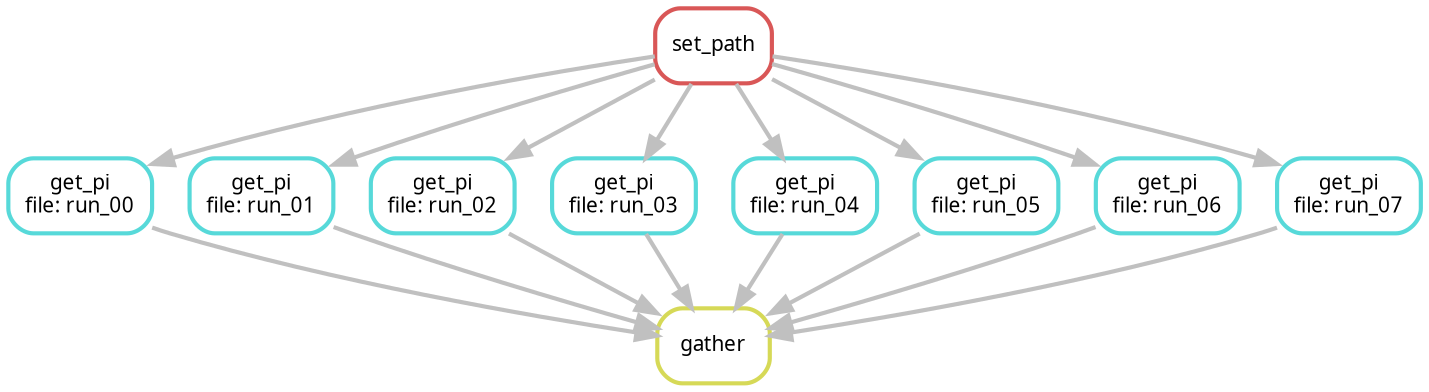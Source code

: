 digraph snakemake_dag {
    graph[bgcolor=white, margin=0];
    node[shape=box, style=rounded, fontname=sans,                 fontsize=10, penwidth=2];
    edge[penwidth=2, color=grey];
	0[label = "gather", color = "0.17 0.6 0.85", style="rounded"];
	1[label = "get_pi\nfile: run_00", color = "0.50 0.6 0.85", style="rounded"];
	2[label = "set_path", color = "0.00 0.6 0.85", style="rounded"];
	3[label = "get_pi\nfile: run_01", color = "0.50 0.6 0.85", style="rounded"];
	4[label = "get_pi\nfile: run_02", color = "0.50 0.6 0.85", style="rounded"];
	5[label = "get_pi\nfile: run_03", color = "0.50 0.6 0.85", style="rounded"];
	6[label = "get_pi\nfile: run_04", color = "0.50 0.6 0.85", style="rounded"];
	7[label = "get_pi\nfile: run_05", color = "0.50 0.6 0.85", style="rounded"];
	8[label = "get_pi\nfile: run_06", color = "0.50 0.6 0.85", style="rounded"];
	9[label = "get_pi\nfile: run_07", color = "0.50 0.6 0.85", style="rounded"];
	1 -> 0
	3 -> 0
	4 -> 0
	5 -> 0
	6 -> 0
	7 -> 0
	8 -> 0
	9 -> 0
	2 -> 1
	2 -> 3
	2 -> 4
	2 -> 5
	2 -> 6
	2 -> 7
	2 -> 8
	2 -> 9
}            

